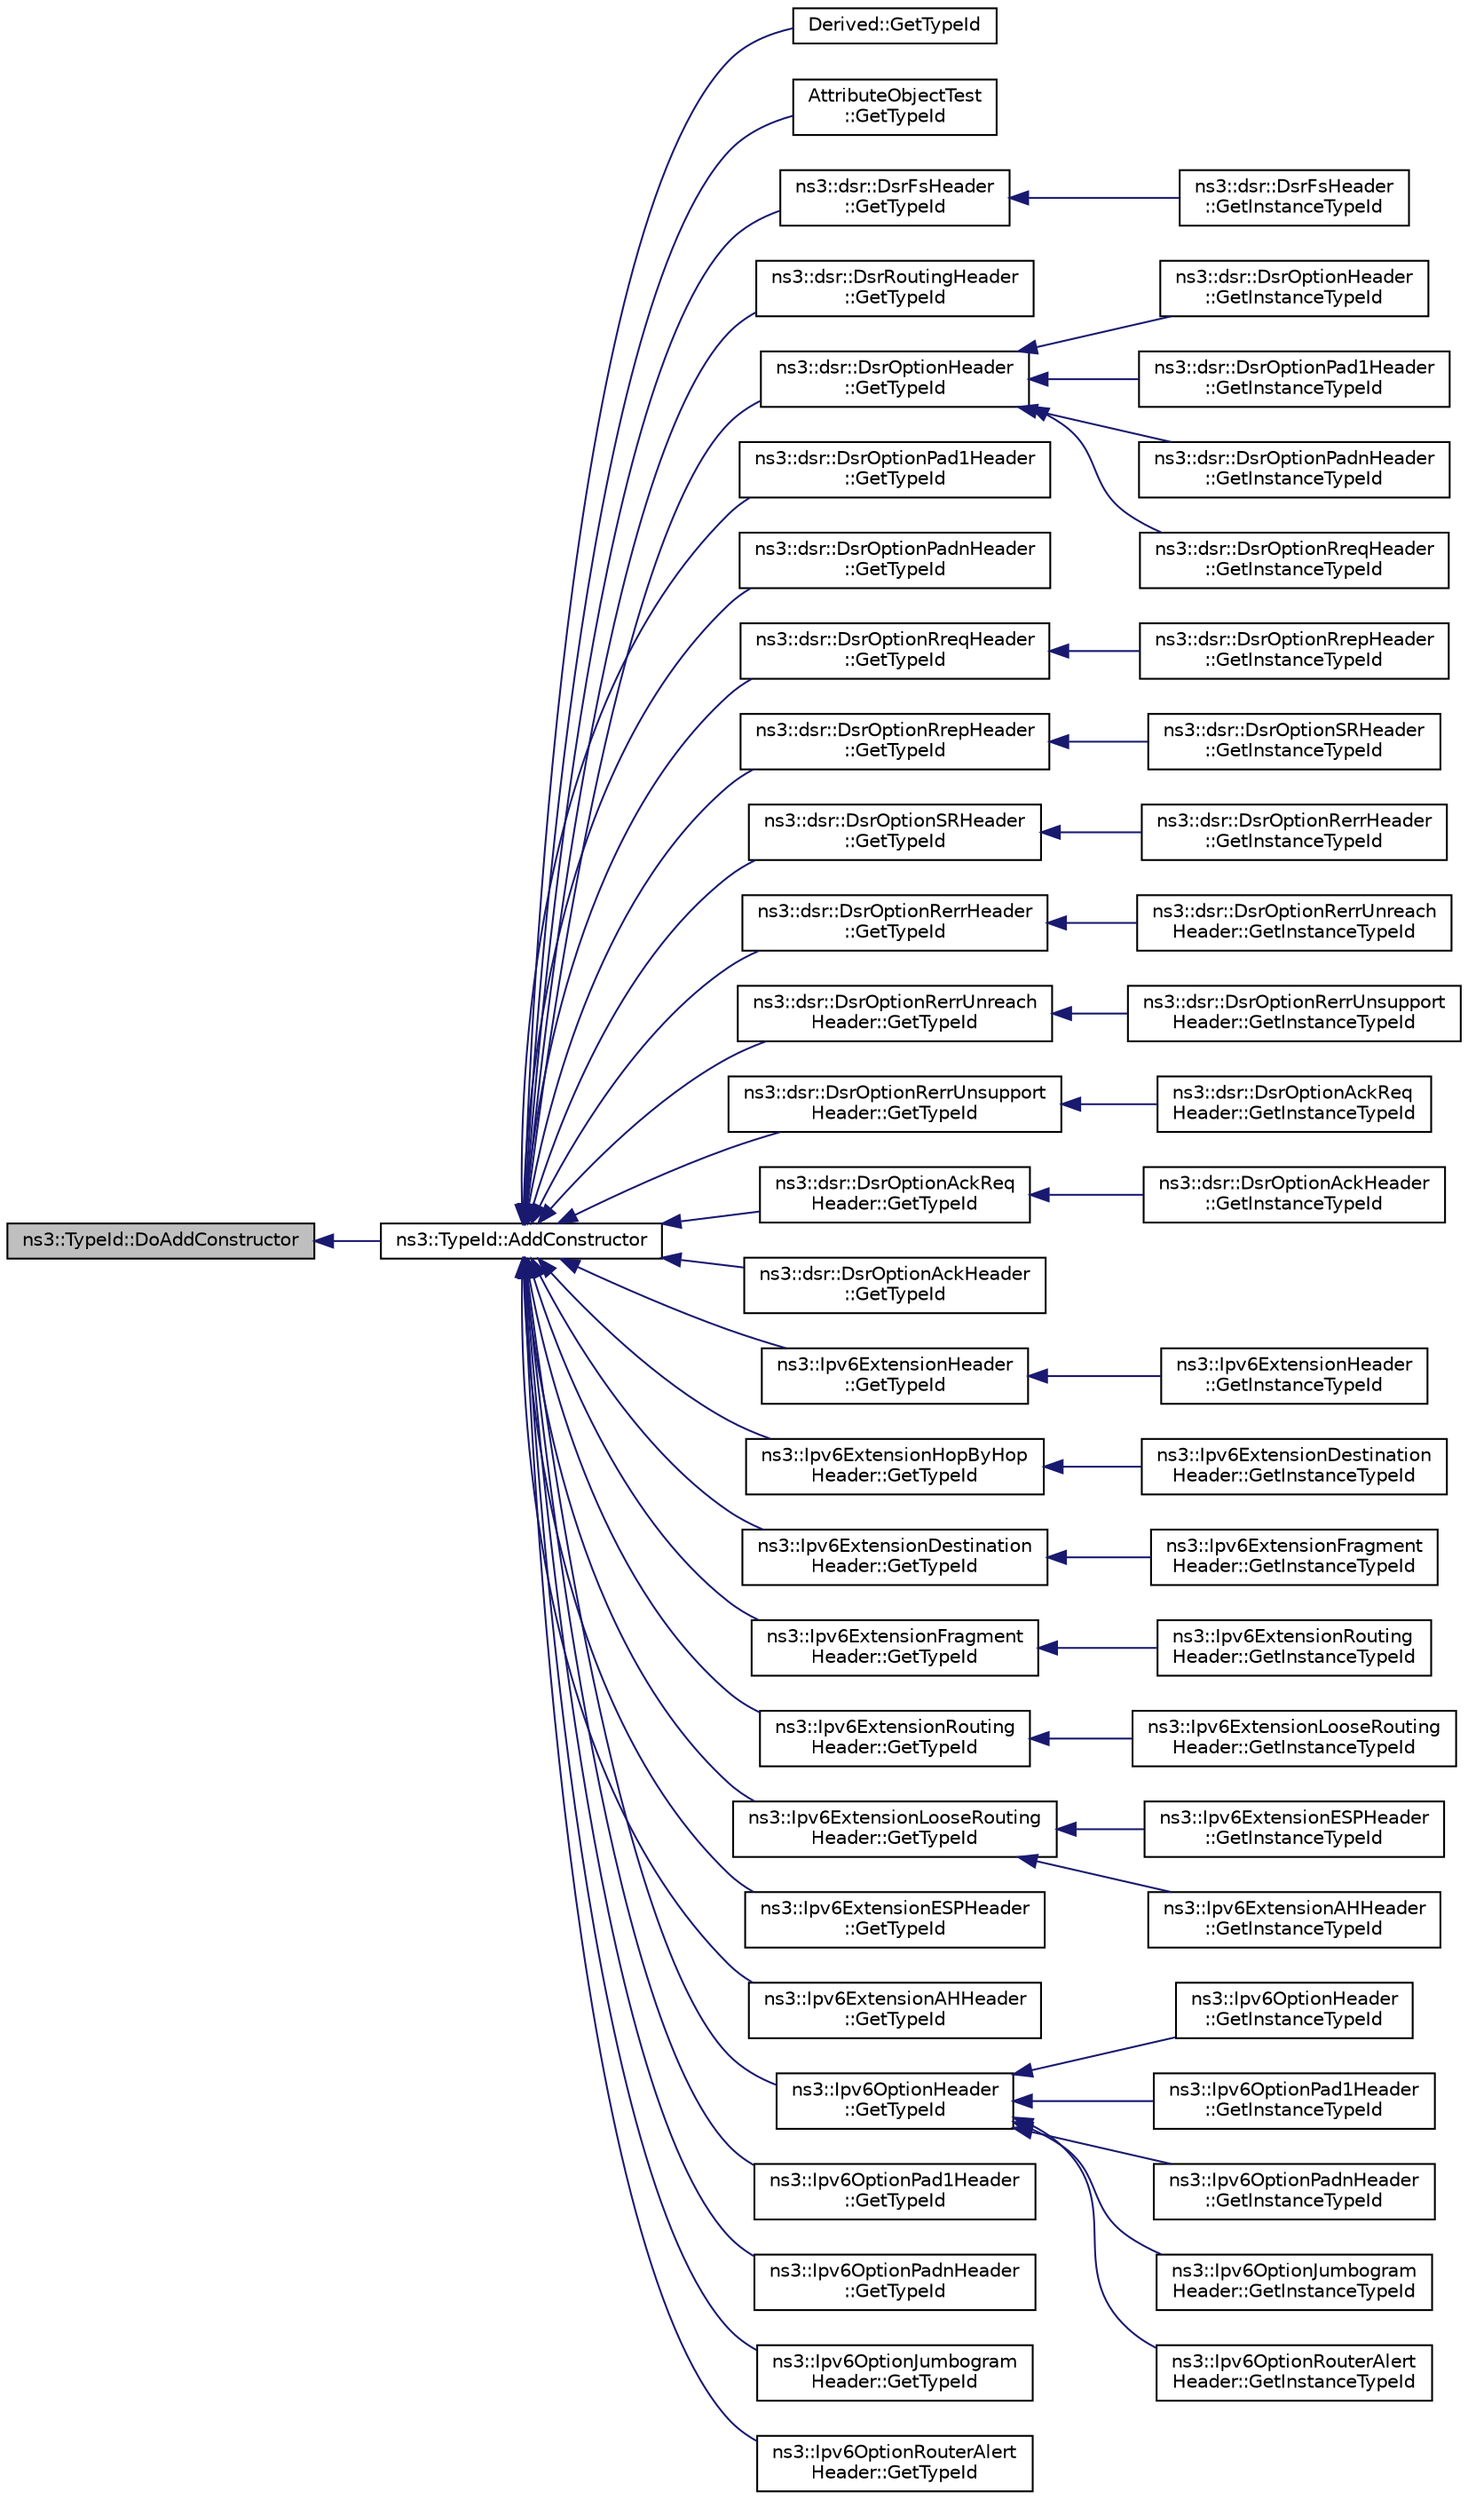 digraph "ns3::TypeId::DoAddConstructor"
{
  edge [fontname="Helvetica",fontsize="10",labelfontname="Helvetica",labelfontsize="10"];
  node [fontname="Helvetica",fontsize="10",shape=record];
  rankdir="LR";
  Node1 [label="ns3::TypeId::DoAddConstructor",height=0.2,width=0.4,color="black", fillcolor="grey75", style="filled", fontcolor="black"];
  Node1 -> Node2 [dir="back",color="midnightblue",fontsize="10",style="solid"];
  Node2 [label="ns3::TypeId::AddConstructor",height=0.2,width=0.4,color="black", fillcolor="white", style="filled",URL="$d6/d11/classns3_1_1TypeId.html#a06aaf693dc4dbe69b805d942c893ee64"];
  Node2 -> Node3 [dir="back",color="midnightblue",fontsize="10",style="solid"];
  Node3 [label="Derived::GetTypeId",height=0.2,width=0.4,color="black", fillcolor="white", style="filled",URL="$d1/da6/classDerived.html#afe7333b417b8622c0ce694d0951351d4"];
  Node2 -> Node4 [dir="back",color="midnightblue",fontsize="10",style="solid"];
  Node4 [label="AttributeObjectTest\l::GetTypeId",height=0.2,width=0.4,color="black", fillcolor="white", style="filled",URL="$d6/dae/classAttributeObjectTest.html#a1a3064dae19725ebd81d6da0a74e7021"];
  Node2 -> Node5 [dir="back",color="midnightblue",fontsize="10",style="solid"];
  Node5 [label="ns3::dsr::DsrFsHeader\l::GetTypeId",height=0.2,width=0.4,color="black", fillcolor="white", style="filled",URL="$dc/dc2/classns3_1_1dsr_1_1DsrFsHeader.html#a41685b2c53a6ee31b871d8cdde71d770",tooltip="Get the type identificator. "];
  Node5 -> Node6 [dir="back",color="midnightblue",fontsize="10",style="solid"];
  Node6 [label="ns3::dsr::DsrFsHeader\l::GetInstanceTypeId",height=0.2,width=0.4,color="black", fillcolor="white", style="filled",URL="$dc/dc2/classns3_1_1dsr_1_1DsrFsHeader.html#a2446e9dc01d1dd460c6d8d9d31337699",tooltip="Get the instance type ID. "];
  Node2 -> Node7 [dir="back",color="midnightblue",fontsize="10",style="solid"];
  Node7 [label="ns3::dsr::DsrRoutingHeader\l::GetTypeId",height=0.2,width=0.4,color="black", fillcolor="white", style="filled",URL="$dd/d47/classns3_1_1dsr_1_1DsrRoutingHeader.html#ad60c447ab87f4a20387a24e02cbd3ab8",tooltip="Get the type identificator. "];
  Node2 -> Node8 [dir="back",color="midnightblue",fontsize="10",style="solid"];
  Node8 [label="ns3::dsr::DsrOptionHeader\l::GetTypeId",height=0.2,width=0.4,color="black", fillcolor="white", style="filled",URL="$da/d3b/classns3_1_1dsr_1_1DsrOptionHeader.html#a0f26b04b9befb8c62ef3612cc8e5e13f",tooltip="Get the type identificator. "];
  Node8 -> Node9 [dir="back",color="midnightblue",fontsize="10",style="solid"];
  Node9 [label="ns3::dsr::DsrOptionHeader\l::GetInstanceTypeId",height=0.2,width=0.4,color="black", fillcolor="white", style="filled",URL="$da/d3b/classns3_1_1dsr_1_1DsrOptionHeader.html#a3ef331aa6a32b1a83d2b4bd4b4396e4a",tooltip="Get the instance type ID. "];
  Node8 -> Node10 [dir="back",color="midnightblue",fontsize="10",style="solid"];
  Node10 [label="ns3::dsr::DsrOptionPad1Header\l::GetInstanceTypeId",height=0.2,width=0.4,color="black", fillcolor="white", style="filled",URL="$d2/d3f/classns3_1_1dsr_1_1DsrOptionPad1Header.html#aad101395b77af8a8fa136b1784eafdc5",tooltip="Get the instance type ID. "];
  Node8 -> Node11 [dir="back",color="midnightblue",fontsize="10",style="solid"];
  Node11 [label="ns3::dsr::DsrOptionPadnHeader\l::GetInstanceTypeId",height=0.2,width=0.4,color="black", fillcolor="white", style="filled",URL="$df/df0/classns3_1_1dsr_1_1DsrOptionPadnHeader.html#a51651333da7d94b3c4b356bdaafabe71",tooltip="Get the instance type ID. "];
  Node8 -> Node12 [dir="back",color="midnightblue",fontsize="10",style="solid"];
  Node12 [label="ns3::dsr::DsrOptionRreqHeader\l::GetInstanceTypeId",height=0.2,width=0.4,color="black", fillcolor="white", style="filled",URL="$d9/d21/classns3_1_1dsr_1_1DsrOptionRreqHeader.html#af739d47393386c4e4fa8871ab2a8fec7",tooltip="Get the instance type ID. "];
  Node2 -> Node13 [dir="back",color="midnightblue",fontsize="10",style="solid"];
  Node13 [label="ns3::dsr::DsrOptionPad1Header\l::GetTypeId",height=0.2,width=0.4,color="black", fillcolor="white", style="filled",URL="$d2/d3f/classns3_1_1dsr_1_1DsrOptionPad1Header.html#ae64fc469a59ed3c051d02a6863a8d85e",tooltip="Get the type identificator. "];
  Node2 -> Node14 [dir="back",color="midnightblue",fontsize="10",style="solid"];
  Node14 [label="ns3::dsr::DsrOptionPadnHeader\l::GetTypeId",height=0.2,width=0.4,color="black", fillcolor="white", style="filled",URL="$df/df0/classns3_1_1dsr_1_1DsrOptionPadnHeader.html#ac5fd6f08d7f1657f460faf6cbb785f0b",tooltip="Get the type identificator. "];
  Node2 -> Node15 [dir="back",color="midnightblue",fontsize="10",style="solid"];
  Node15 [label="ns3::dsr::DsrOptionRreqHeader\l::GetTypeId",height=0.2,width=0.4,color="black", fillcolor="white", style="filled",URL="$d9/d21/classns3_1_1dsr_1_1DsrOptionRreqHeader.html#a0b2abe33e17f893637c0a11f9ace53d4",tooltip="Get the type identificator. "];
  Node15 -> Node16 [dir="back",color="midnightblue",fontsize="10",style="solid"];
  Node16 [label="ns3::dsr::DsrOptionRrepHeader\l::GetInstanceTypeId",height=0.2,width=0.4,color="black", fillcolor="white", style="filled",URL="$d8/d40/classns3_1_1dsr_1_1DsrOptionRrepHeader.html#a7d3c520ac2c655993d3d134f509ecb27",tooltip="Get the instance type ID. "];
  Node2 -> Node17 [dir="back",color="midnightblue",fontsize="10",style="solid"];
  Node17 [label="ns3::dsr::DsrOptionRrepHeader\l::GetTypeId",height=0.2,width=0.4,color="black", fillcolor="white", style="filled",URL="$d8/d40/classns3_1_1dsr_1_1DsrOptionRrepHeader.html#a6c4f0eca5676232447c9a788f731047b",tooltip="Get the type identificator. "];
  Node17 -> Node18 [dir="back",color="midnightblue",fontsize="10",style="solid"];
  Node18 [label="ns3::dsr::DsrOptionSRHeader\l::GetInstanceTypeId",height=0.2,width=0.4,color="black", fillcolor="white", style="filled",URL="$dc/d0a/classns3_1_1dsr_1_1DsrOptionSRHeader.html#a76b287d99651d76304b12391b33eff37",tooltip="Get the instance type ID. "];
  Node2 -> Node19 [dir="back",color="midnightblue",fontsize="10",style="solid"];
  Node19 [label="ns3::dsr::DsrOptionSRHeader\l::GetTypeId",height=0.2,width=0.4,color="black", fillcolor="white", style="filled",URL="$dc/d0a/classns3_1_1dsr_1_1DsrOptionSRHeader.html#a68bdae0c028a9e7d65aac26a4980a218",tooltip="Get the type identificator. "];
  Node19 -> Node20 [dir="back",color="midnightblue",fontsize="10",style="solid"];
  Node20 [label="ns3::dsr::DsrOptionRerrHeader\l::GetInstanceTypeId",height=0.2,width=0.4,color="black", fillcolor="white", style="filled",URL="$d6/d26/classns3_1_1dsr_1_1DsrOptionRerrHeader.html#a91a38a306a9907787e8760b836b24d78",tooltip="Get the instance type ID. "];
  Node2 -> Node21 [dir="back",color="midnightblue",fontsize="10",style="solid"];
  Node21 [label="ns3::dsr::DsrOptionRerrHeader\l::GetTypeId",height=0.2,width=0.4,color="black", fillcolor="white", style="filled",URL="$d6/d26/classns3_1_1dsr_1_1DsrOptionRerrHeader.html#a4db8302bbf1d74380397a6fe590a88d2",tooltip="Get the type identificator. "];
  Node21 -> Node22 [dir="back",color="midnightblue",fontsize="10",style="solid"];
  Node22 [label="ns3::dsr::DsrOptionRerrUnreach\lHeader::GetInstanceTypeId",height=0.2,width=0.4,color="black", fillcolor="white", style="filled",URL="$d0/d90/classns3_1_1dsr_1_1DsrOptionRerrUnreachHeader.html#a74c39277b2aec5256bc5374ecd4536a3",tooltip="Get the instance type ID. "];
  Node2 -> Node23 [dir="back",color="midnightblue",fontsize="10",style="solid"];
  Node23 [label="ns3::dsr::DsrOptionRerrUnreach\lHeader::GetTypeId",height=0.2,width=0.4,color="black", fillcolor="white", style="filled",URL="$d0/d90/classns3_1_1dsr_1_1DsrOptionRerrUnreachHeader.html#a0d84276887fd9481f3c45105c3abd2cb",tooltip="Get the type identificator. "];
  Node23 -> Node24 [dir="back",color="midnightblue",fontsize="10",style="solid"];
  Node24 [label="ns3::dsr::DsrOptionRerrUnsupport\lHeader::GetInstanceTypeId",height=0.2,width=0.4,color="black", fillcolor="white", style="filled",URL="$db/df8/classns3_1_1dsr_1_1DsrOptionRerrUnsupportHeader.html#ae0d3ab9f406e8b2673c6bd9e9eb5f948",tooltip="Get the instance type ID. "];
  Node2 -> Node25 [dir="back",color="midnightblue",fontsize="10",style="solid"];
  Node25 [label="ns3::dsr::DsrOptionRerrUnsupport\lHeader::GetTypeId",height=0.2,width=0.4,color="black", fillcolor="white", style="filled",URL="$db/df8/classns3_1_1dsr_1_1DsrOptionRerrUnsupportHeader.html#a1e089bbdfe6542928ea854e9a2f2e995",tooltip="Get the type identificator. "];
  Node25 -> Node26 [dir="back",color="midnightblue",fontsize="10",style="solid"];
  Node26 [label="ns3::dsr::DsrOptionAckReq\lHeader::GetInstanceTypeId",height=0.2,width=0.4,color="black", fillcolor="white", style="filled",URL="$de/de7/classns3_1_1dsr_1_1DsrOptionAckReqHeader.html#a1d47bae19cdacc821404b686fdf16125",tooltip="Get the instance type ID. "];
  Node2 -> Node27 [dir="back",color="midnightblue",fontsize="10",style="solid"];
  Node27 [label="ns3::dsr::DsrOptionAckReq\lHeader::GetTypeId",height=0.2,width=0.4,color="black", fillcolor="white", style="filled",URL="$de/de7/classns3_1_1dsr_1_1DsrOptionAckReqHeader.html#af5a3cdbef601051fae92e50919db3ba1",tooltip="Get the type identificator. "];
  Node27 -> Node28 [dir="back",color="midnightblue",fontsize="10",style="solid"];
  Node28 [label="ns3::dsr::DsrOptionAckHeader\l::GetInstanceTypeId",height=0.2,width=0.4,color="black", fillcolor="white", style="filled",URL="$db/d30/classns3_1_1dsr_1_1DsrOptionAckHeader.html#a70e991101abc98e52229efaebba19d82",tooltip="Get the instance type ID. "];
  Node2 -> Node29 [dir="back",color="midnightblue",fontsize="10",style="solid"];
  Node29 [label="ns3::dsr::DsrOptionAckHeader\l::GetTypeId",height=0.2,width=0.4,color="black", fillcolor="white", style="filled",URL="$db/d30/classns3_1_1dsr_1_1DsrOptionAckHeader.html#a3ee336c3e3545a02ef5569322907ca18",tooltip="Get the type identificator. "];
  Node2 -> Node30 [dir="back",color="midnightblue",fontsize="10",style="solid"];
  Node30 [label="ns3::Ipv6ExtensionHeader\l::GetTypeId",height=0.2,width=0.4,color="black", fillcolor="white", style="filled",URL="$d5/d0e/classns3_1_1Ipv6ExtensionHeader.html#a57740731923fd84128c1d63cbe3a1dba",tooltip="Get the type identificator. "];
  Node30 -> Node31 [dir="back",color="midnightblue",fontsize="10",style="solid"];
  Node31 [label="ns3::Ipv6ExtensionHeader\l::GetInstanceTypeId",height=0.2,width=0.4,color="black", fillcolor="white", style="filled",URL="$d5/d0e/classns3_1_1Ipv6ExtensionHeader.html#ab92a523ab61f9f3ef300b7eaed50bb9e",tooltip="Get the instance type ID. "];
  Node2 -> Node32 [dir="back",color="midnightblue",fontsize="10",style="solid"];
  Node32 [label="ns3::Ipv6ExtensionHopByHop\lHeader::GetTypeId",height=0.2,width=0.4,color="black", fillcolor="white", style="filled",URL="$d7/d39/classns3_1_1Ipv6ExtensionHopByHopHeader.html#a3b06232fde28ec872ad4028ea6de0a51",tooltip="Get the type identificator. "];
  Node32 -> Node33 [dir="back",color="midnightblue",fontsize="10",style="solid"];
  Node33 [label="ns3::Ipv6ExtensionDestination\lHeader::GetInstanceTypeId",height=0.2,width=0.4,color="black", fillcolor="white", style="filled",URL="$d6/d65/classns3_1_1Ipv6ExtensionDestinationHeader.html#abfb43d18b3af06a36325f44ea9afff17",tooltip="Get the instance type ID. "];
  Node2 -> Node34 [dir="back",color="midnightblue",fontsize="10",style="solid"];
  Node34 [label="ns3::Ipv6ExtensionDestination\lHeader::GetTypeId",height=0.2,width=0.4,color="black", fillcolor="white", style="filled",URL="$d6/d65/classns3_1_1Ipv6ExtensionDestinationHeader.html#aa3851ee4306da64b2a7c262eec480b1c",tooltip="Get the type identificator. "];
  Node34 -> Node35 [dir="back",color="midnightblue",fontsize="10",style="solid"];
  Node35 [label="ns3::Ipv6ExtensionFragment\lHeader::GetInstanceTypeId",height=0.2,width=0.4,color="black", fillcolor="white", style="filled",URL="$dc/dde/classns3_1_1Ipv6ExtensionFragmentHeader.html#a7e69b7a3654611687341b127568229d1",tooltip="Get the instance type ID. "];
  Node2 -> Node36 [dir="back",color="midnightblue",fontsize="10",style="solid"];
  Node36 [label="ns3::Ipv6ExtensionFragment\lHeader::GetTypeId",height=0.2,width=0.4,color="black", fillcolor="white", style="filled",URL="$dc/dde/classns3_1_1Ipv6ExtensionFragmentHeader.html#a229c964492b101b58a6885d5e4d61e4c",tooltip="Get the type identificator. "];
  Node36 -> Node37 [dir="back",color="midnightblue",fontsize="10",style="solid"];
  Node37 [label="ns3::Ipv6ExtensionRouting\lHeader::GetInstanceTypeId",height=0.2,width=0.4,color="black", fillcolor="white", style="filled",URL="$d6/d67/classns3_1_1Ipv6ExtensionRoutingHeader.html#aee7a1bca33ca281ddd71cb39a31cb4e2",tooltip="Get the instance type ID. "];
  Node2 -> Node38 [dir="back",color="midnightblue",fontsize="10",style="solid"];
  Node38 [label="ns3::Ipv6ExtensionRouting\lHeader::GetTypeId",height=0.2,width=0.4,color="black", fillcolor="white", style="filled",URL="$d6/d67/classns3_1_1Ipv6ExtensionRoutingHeader.html#a8104bc8366b0fbe851a3566302caf8dd",tooltip="Get the type identificator. "];
  Node38 -> Node39 [dir="back",color="midnightblue",fontsize="10",style="solid"];
  Node39 [label="ns3::Ipv6ExtensionLooseRouting\lHeader::GetInstanceTypeId",height=0.2,width=0.4,color="black", fillcolor="white", style="filled",URL="$d4/d09/classns3_1_1Ipv6ExtensionLooseRoutingHeader.html#ad5cfd00d113c1b6de51906f7cba115ed",tooltip="Get the instance type ID. "];
  Node2 -> Node40 [dir="back",color="midnightblue",fontsize="10",style="solid"];
  Node40 [label="ns3::Ipv6ExtensionLooseRouting\lHeader::GetTypeId",height=0.2,width=0.4,color="black", fillcolor="white", style="filled",URL="$d4/d09/classns3_1_1Ipv6ExtensionLooseRoutingHeader.html#a4a37db81dbe8e338f26571842a7b44f9",tooltip="Get the type identificator. "];
  Node40 -> Node41 [dir="back",color="midnightblue",fontsize="10",style="solid"];
  Node41 [label="ns3::Ipv6ExtensionESPHeader\l::GetInstanceTypeId",height=0.2,width=0.4,color="black", fillcolor="white", style="filled",URL="$d6/dae/classns3_1_1Ipv6ExtensionESPHeader.html#abaca91af68a4c3a6bae6ec12899d03b0",tooltip="Get the instance type ID. "];
  Node40 -> Node42 [dir="back",color="midnightblue",fontsize="10",style="solid"];
  Node42 [label="ns3::Ipv6ExtensionAHHeader\l::GetInstanceTypeId",height=0.2,width=0.4,color="black", fillcolor="white", style="filled",URL="$dc/d8a/classns3_1_1Ipv6ExtensionAHHeader.html#a692f5fa94abc2d9ce79df3446c0229e0",tooltip="Get the instance type ID. "];
  Node2 -> Node43 [dir="back",color="midnightblue",fontsize="10",style="solid"];
  Node43 [label="ns3::Ipv6ExtensionESPHeader\l::GetTypeId",height=0.2,width=0.4,color="black", fillcolor="white", style="filled",URL="$d6/dae/classns3_1_1Ipv6ExtensionESPHeader.html#a08a0f4456258f3e9426c85062b317438",tooltip="Get the type identificator. "];
  Node2 -> Node44 [dir="back",color="midnightblue",fontsize="10",style="solid"];
  Node44 [label="ns3::Ipv6ExtensionAHHeader\l::GetTypeId",height=0.2,width=0.4,color="black", fillcolor="white", style="filled",URL="$dc/d8a/classns3_1_1Ipv6ExtensionAHHeader.html#aaff25b518a7d0d7cf1d356ab6c26367e",tooltip="Get the type identificator. "];
  Node2 -> Node45 [dir="back",color="midnightblue",fontsize="10",style="solid"];
  Node45 [label="ns3::Ipv6OptionHeader\l::GetTypeId",height=0.2,width=0.4,color="black", fillcolor="white", style="filled",URL="$de/d13/classns3_1_1Ipv6OptionHeader.html#a91eb29f4ee452af3027c558ad25714ed",tooltip="Get the type identificator. "];
  Node45 -> Node46 [dir="back",color="midnightblue",fontsize="10",style="solid"];
  Node46 [label="ns3::Ipv6OptionHeader\l::GetInstanceTypeId",height=0.2,width=0.4,color="black", fillcolor="white", style="filled",URL="$de/d13/classns3_1_1Ipv6OptionHeader.html#a6665d66b92cc7c5791d87380f4320853",tooltip="Get the instance type ID. "];
  Node45 -> Node47 [dir="back",color="midnightblue",fontsize="10",style="solid"];
  Node47 [label="ns3::Ipv6OptionPad1Header\l::GetInstanceTypeId",height=0.2,width=0.4,color="black", fillcolor="white", style="filled",URL="$d1/dbf/classns3_1_1Ipv6OptionPad1Header.html#a246b0396ae690ab19f0f3dc6dc38612f",tooltip="Get the instance type ID. "];
  Node45 -> Node48 [dir="back",color="midnightblue",fontsize="10",style="solid"];
  Node48 [label="ns3::Ipv6OptionPadnHeader\l::GetInstanceTypeId",height=0.2,width=0.4,color="black", fillcolor="white", style="filled",URL="$dd/d2f/classns3_1_1Ipv6OptionPadnHeader.html#a9fe08e6f1dcc0890dff484a459918149",tooltip="Get the instance type ID. "];
  Node45 -> Node49 [dir="back",color="midnightblue",fontsize="10",style="solid"];
  Node49 [label="ns3::Ipv6OptionJumbogram\lHeader::GetInstanceTypeId",height=0.2,width=0.4,color="black", fillcolor="white", style="filled",URL="$d0/db7/classns3_1_1Ipv6OptionJumbogramHeader.html#a6912561e4749b2fe8e6d8e80acfec9c7",tooltip="Get the instance type ID. "];
  Node45 -> Node50 [dir="back",color="midnightblue",fontsize="10",style="solid"];
  Node50 [label="ns3::Ipv6OptionRouterAlert\lHeader::GetInstanceTypeId",height=0.2,width=0.4,color="black", fillcolor="white", style="filled",URL="$d2/da8/classns3_1_1Ipv6OptionRouterAlertHeader.html#a62fade9361f43e4434b367f7cb6ecc23",tooltip="Get the instance type ID. "];
  Node2 -> Node51 [dir="back",color="midnightblue",fontsize="10",style="solid"];
  Node51 [label="ns3::Ipv6OptionPad1Header\l::GetTypeId",height=0.2,width=0.4,color="black", fillcolor="white", style="filled",URL="$d1/dbf/classns3_1_1Ipv6OptionPad1Header.html#ab173b341cc13267b52588a9361fe82a4",tooltip="Get the type identificator. "];
  Node2 -> Node52 [dir="back",color="midnightblue",fontsize="10",style="solid"];
  Node52 [label="ns3::Ipv6OptionPadnHeader\l::GetTypeId",height=0.2,width=0.4,color="black", fillcolor="white", style="filled",URL="$dd/d2f/classns3_1_1Ipv6OptionPadnHeader.html#a051a851dfb9c1b5fe91827b58bf1d5ce",tooltip="Get the type identificator. "];
  Node2 -> Node53 [dir="back",color="midnightblue",fontsize="10",style="solid"];
  Node53 [label="ns3::Ipv6OptionJumbogram\lHeader::GetTypeId",height=0.2,width=0.4,color="black", fillcolor="white", style="filled",URL="$d0/db7/classns3_1_1Ipv6OptionJumbogramHeader.html#a0c268ffc5eab33847a450494996c4779",tooltip="Get the type identificator. "];
  Node2 -> Node54 [dir="back",color="midnightblue",fontsize="10",style="solid"];
  Node54 [label="ns3::Ipv6OptionRouterAlert\lHeader::GetTypeId",height=0.2,width=0.4,color="black", fillcolor="white", style="filled",URL="$d2/da8/classns3_1_1Ipv6OptionRouterAlertHeader.html#a95d1fdf9a9fcfc855bad0a1eb6a92a76",tooltip="Get the type identificator. "];
}
